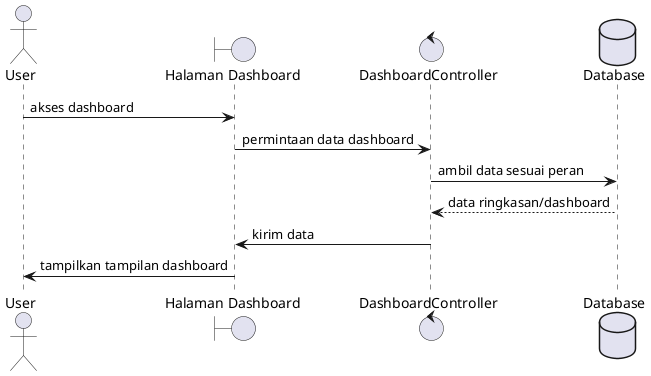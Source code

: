 @startuml
actor User
boundary "Halaman Dashboard" as DashboardPage
control "DashboardController" as DashboardCtrl
database "Database" as DB

User -> DashboardPage : akses dashboard
DashboardPage -> DashboardCtrl : permintaan data dashboard
DashboardCtrl -> DB : ambil data sesuai peran
DB --> DashboardCtrl : data ringkasan/dashboard
DashboardCtrl -> DashboardPage : kirim data
DashboardPage -> User : tampilkan tampilan dashboard
@enduml
